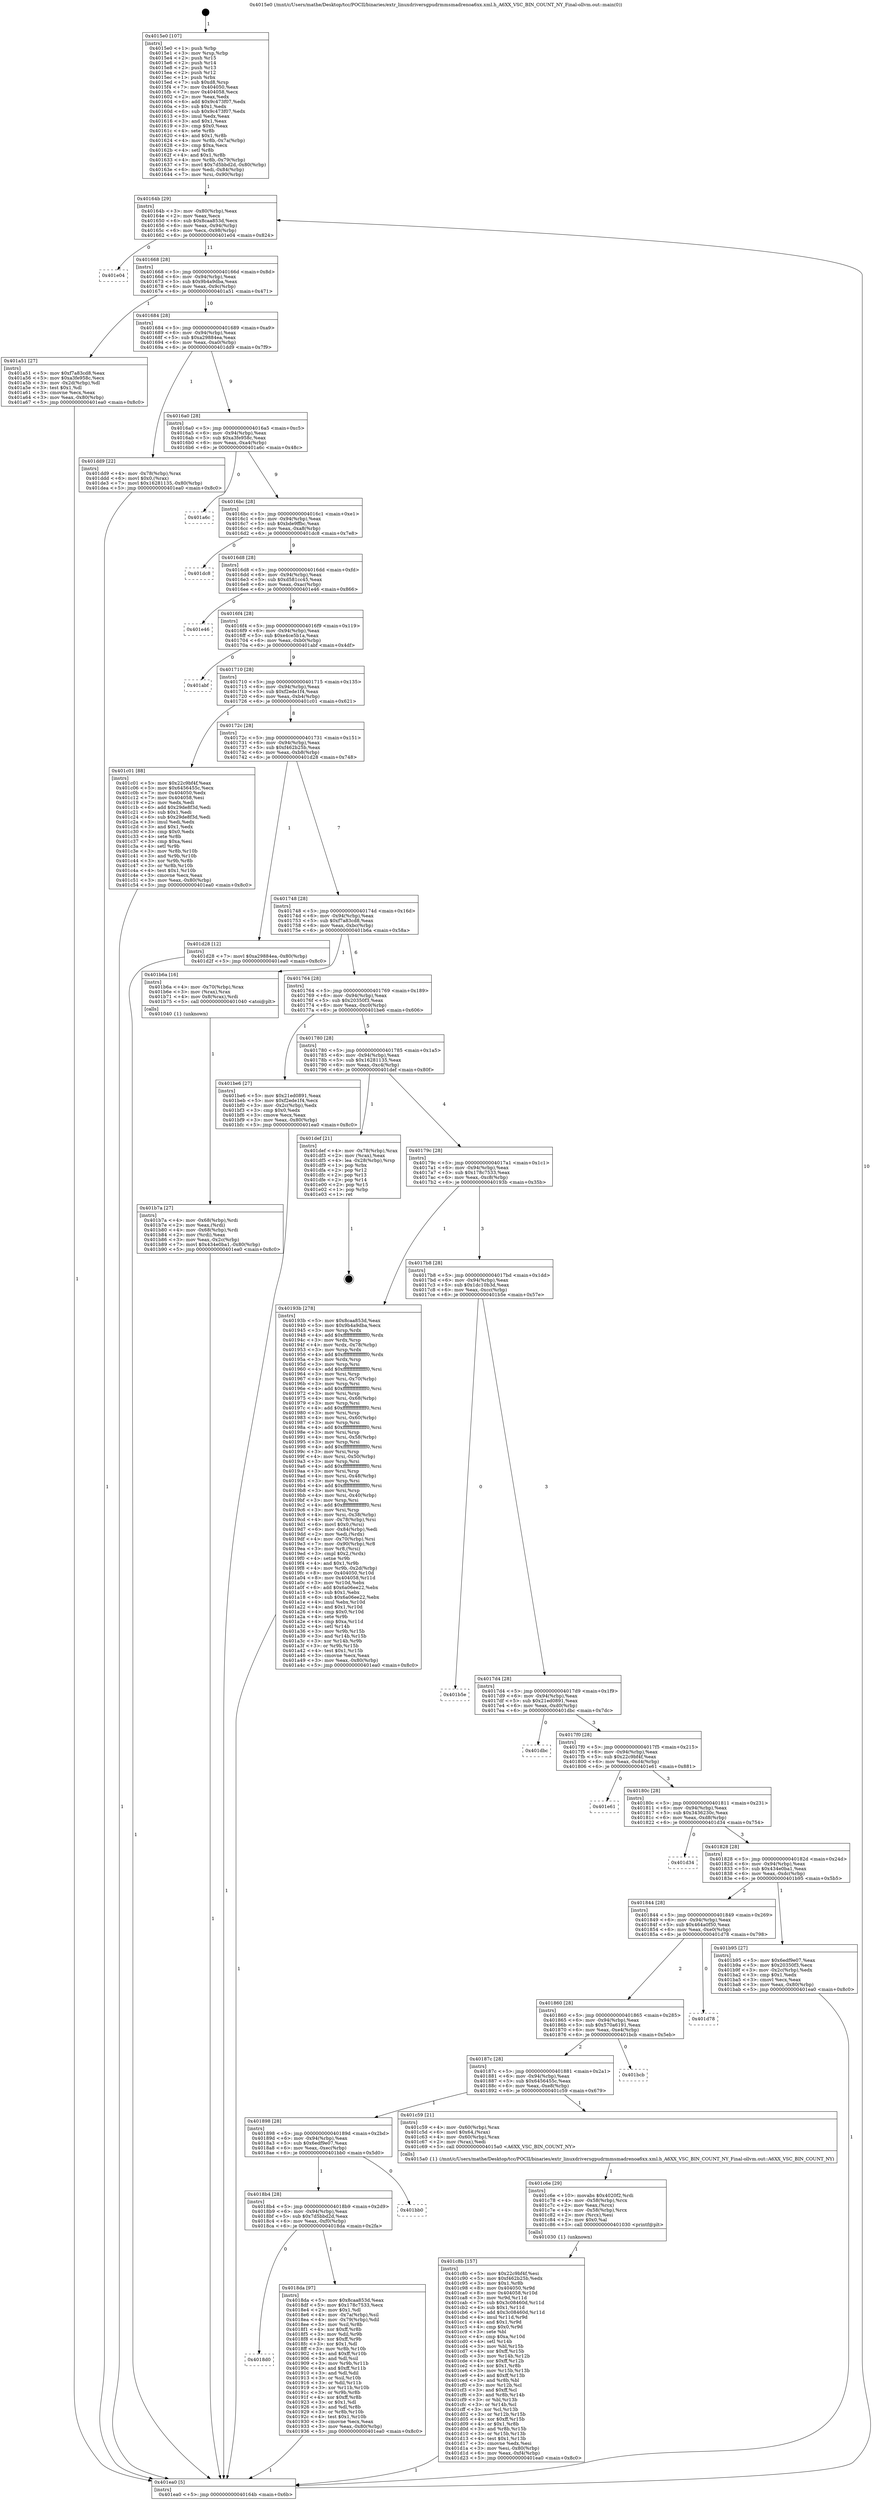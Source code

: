 digraph "0x4015e0" {
  label = "0x4015e0 (/mnt/c/Users/mathe/Desktop/tcc/POCII/binaries/extr_linuxdriversgpudrmmsmadrenoa6xx.xml.h_A6XX_VSC_BIN_COUNT_NY_Final-ollvm.out::main(0))"
  labelloc = "t"
  node[shape=record]

  Entry [label="",width=0.3,height=0.3,shape=circle,fillcolor=black,style=filled]
  "0x40164b" [label="{
     0x40164b [29]\l
     | [instrs]\l
     &nbsp;&nbsp;0x40164b \<+3\>: mov -0x80(%rbp),%eax\l
     &nbsp;&nbsp;0x40164e \<+2\>: mov %eax,%ecx\l
     &nbsp;&nbsp;0x401650 \<+6\>: sub $0x8caa853d,%ecx\l
     &nbsp;&nbsp;0x401656 \<+6\>: mov %eax,-0x94(%rbp)\l
     &nbsp;&nbsp;0x40165c \<+6\>: mov %ecx,-0x98(%rbp)\l
     &nbsp;&nbsp;0x401662 \<+6\>: je 0000000000401e04 \<main+0x824\>\l
  }"]
  "0x401e04" [label="{
     0x401e04\l
  }", style=dashed]
  "0x401668" [label="{
     0x401668 [28]\l
     | [instrs]\l
     &nbsp;&nbsp;0x401668 \<+5\>: jmp 000000000040166d \<main+0x8d\>\l
     &nbsp;&nbsp;0x40166d \<+6\>: mov -0x94(%rbp),%eax\l
     &nbsp;&nbsp;0x401673 \<+5\>: sub $0x9b4a9dba,%eax\l
     &nbsp;&nbsp;0x401678 \<+6\>: mov %eax,-0x9c(%rbp)\l
     &nbsp;&nbsp;0x40167e \<+6\>: je 0000000000401a51 \<main+0x471\>\l
  }"]
  Exit [label="",width=0.3,height=0.3,shape=circle,fillcolor=black,style=filled,peripheries=2]
  "0x401a51" [label="{
     0x401a51 [27]\l
     | [instrs]\l
     &nbsp;&nbsp;0x401a51 \<+5\>: mov $0xf7a83cd8,%eax\l
     &nbsp;&nbsp;0x401a56 \<+5\>: mov $0xa3fe958c,%ecx\l
     &nbsp;&nbsp;0x401a5b \<+3\>: mov -0x2d(%rbp),%dl\l
     &nbsp;&nbsp;0x401a5e \<+3\>: test $0x1,%dl\l
     &nbsp;&nbsp;0x401a61 \<+3\>: cmovne %ecx,%eax\l
     &nbsp;&nbsp;0x401a64 \<+3\>: mov %eax,-0x80(%rbp)\l
     &nbsp;&nbsp;0x401a67 \<+5\>: jmp 0000000000401ea0 \<main+0x8c0\>\l
  }"]
  "0x401684" [label="{
     0x401684 [28]\l
     | [instrs]\l
     &nbsp;&nbsp;0x401684 \<+5\>: jmp 0000000000401689 \<main+0xa9\>\l
     &nbsp;&nbsp;0x401689 \<+6\>: mov -0x94(%rbp),%eax\l
     &nbsp;&nbsp;0x40168f \<+5\>: sub $0xa29884ea,%eax\l
     &nbsp;&nbsp;0x401694 \<+6\>: mov %eax,-0xa0(%rbp)\l
     &nbsp;&nbsp;0x40169a \<+6\>: je 0000000000401dd9 \<main+0x7f9\>\l
  }"]
  "0x401c8b" [label="{
     0x401c8b [157]\l
     | [instrs]\l
     &nbsp;&nbsp;0x401c8b \<+5\>: mov $0x22c9bf4f,%esi\l
     &nbsp;&nbsp;0x401c90 \<+5\>: mov $0xf462b25b,%edx\l
     &nbsp;&nbsp;0x401c95 \<+3\>: mov $0x1,%r8b\l
     &nbsp;&nbsp;0x401c98 \<+8\>: mov 0x404050,%r9d\l
     &nbsp;&nbsp;0x401ca0 \<+8\>: mov 0x404058,%r10d\l
     &nbsp;&nbsp;0x401ca8 \<+3\>: mov %r9d,%r11d\l
     &nbsp;&nbsp;0x401cab \<+7\>: sub $0x3c08460d,%r11d\l
     &nbsp;&nbsp;0x401cb2 \<+4\>: sub $0x1,%r11d\l
     &nbsp;&nbsp;0x401cb6 \<+7\>: add $0x3c08460d,%r11d\l
     &nbsp;&nbsp;0x401cbd \<+4\>: imul %r11d,%r9d\l
     &nbsp;&nbsp;0x401cc1 \<+4\>: and $0x1,%r9d\l
     &nbsp;&nbsp;0x401cc5 \<+4\>: cmp $0x0,%r9d\l
     &nbsp;&nbsp;0x401cc9 \<+3\>: sete %bl\l
     &nbsp;&nbsp;0x401ccc \<+4\>: cmp $0xa,%r10d\l
     &nbsp;&nbsp;0x401cd0 \<+4\>: setl %r14b\l
     &nbsp;&nbsp;0x401cd4 \<+3\>: mov %bl,%r15b\l
     &nbsp;&nbsp;0x401cd7 \<+4\>: xor $0xff,%r15b\l
     &nbsp;&nbsp;0x401cdb \<+3\>: mov %r14b,%r12b\l
     &nbsp;&nbsp;0x401cde \<+4\>: xor $0xff,%r12b\l
     &nbsp;&nbsp;0x401ce2 \<+4\>: xor $0x1,%r8b\l
     &nbsp;&nbsp;0x401ce6 \<+3\>: mov %r15b,%r13b\l
     &nbsp;&nbsp;0x401ce9 \<+4\>: and $0xff,%r13b\l
     &nbsp;&nbsp;0x401ced \<+3\>: and %r8b,%bl\l
     &nbsp;&nbsp;0x401cf0 \<+3\>: mov %r12b,%cl\l
     &nbsp;&nbsp;0x401cf3 \<+3\>: and $0xff,%cl\l
     &nbsp;&nbsp;0x401cf6 \<+3\>: and %r8b,%r14b\l
     &nbsp;&nbsp;0x401cf9 \<+3\>: or %bl,%r13b\l
     &nbsp;&nbsp;0x401cfc \<+3\>: or %r14b,%cl\l
     &nbsp;&nbsp;0x401cff \<+3\>: xor %cl,%r13b\l
     &nbsp;&nbsp;0x401d02 \<+3\>: or %r12b,%r15b\l
     &nbsp;&nbsp;0x401d05 \<+4\>: xor $0xff,%r15b\l
     &nbsp;&nbsp;0x401d09 \<+4\>: or $0x1,%r8b\l
     &nbsp;&nbsp;0x401d0d \<+3\>: and %r8b,%r15b\l
     &nbsp;&nbsp;0x401d10 \<+3\>: or %r15b,%r13b\l
     &nbsp;&nbsp;0x401d13 \<+4\>: test $0x1,%r13b\l
     &nbsp;&nbsp;0x401d17 \<+3\>: cmovne %edx,%esi\l
     &nbsp;&nbsp;0x401d1a \<+3\>: mov %esi,-0x80(%rbp)\l
     &nbsp;&nbsp;0x401d1d \<+6\>: mov %eax,-0xf4(%rbp)\l
     &nbsp;&nbsp;0x401d23 \<+5\>: jmp 0000000000401ea0 \<main+0x8c0\>\l
  }"]
  "0x401dd9" [label="{
     0x401dd9 [22]\l
     | [instrs]\l
     &nbsp;&nbsp;0x401dd9 \<+4\>: mov -0x78(%rbp),%rax\l
     &nbsp;&nbsp;0x401ddd \<+6\>: movl $0x0,(%rax)\l
     &nbsp;&nbsp;0x401de3 \<+7\>: movl $0x16281135,-0x80(%rbp)\l
     &nbsp;&nbsp;0x401dea \<+5\>: jmp 0000000000401ea0 \<main+0x8c0\>\l
  }"]
  "0x4016a0" [label="{
     0x4016a0 [28]\l
     | [instrs]\l
     &nbsp;&nbsp;0x4016a0 \<+5\>: jmp 00000000004016a5 \<main+0xc5\>\l
     &nbsp;&nbsp;0x4016a5 \<+6\>: mov -0x94(%rbp),%eax\l
     &nbsp;&nbsp;0x4016ab \<+5\>: sub $0xa3fe958c,%eax\l
     &nbsp;&nbsp;0x4016b0 \<+6\>: mov %eax,-0xa4(%rbp)\l
     &nbsp;&nbsp;0x4016b6 \<+6\>: je 0000000000401a6c \<main+0x48c\>\l
  }"]
  "0x401c6e" [label="{
     0x401c6e [29]\l
     | [instrs]\l
     &nbsp;&nbsp;0x401c6e \<+10\>: movabs $0x4020f2,%rdi\l
     &nbsp;&nbsp;0x401c78 \<+4\>: mov -0x58(%rbp),%rcx\l
     &nbsp;&nbsp;0x401c7c \<+2\>: mov %eax,(%rcx)\l
     &nbsp;&nbsp;0x401c7e \<+4\>: mov -0x58(%rbp),%rcx\l
     &nbsp;&nbsp;0x401c82 \<+2\>: mov (%rcx),%esi\l
     &nbsp;&nbsp;0x401c84 \<+2\>: mov $0x0,%al\l
     &nbsp;&nbsp;0x401c86 \<+5\>: call 0000000000401030 \<printf@plt\>\l
     | [calls]\l
     &nbsp;&nbsp;0x401030 \{1\} (unknown)\l
  }"]
  "0x401a6c" [label="{
     0x401a6c\l
  }", style=dashed]
  "0x4016bc" [label="{
     0x4016bc [28]\l
     | [instrs]\l
     &nbsp;&nbsp;0x4016bc \<+5\>: jmp 00000000004016c1 \<main+0xe1\>\l
     &nbsp;&nbsp;0x4016c1 \<+6\>: mov -0x94(%rbp),%eax\l
     &nbsp;&nbsp;0x4016c7 \<+5\>: sub $0xbde9ffbc,%eax\l
     &nbsp;&nbsp;0x4016cc \<+6\>: mov %eax,-0xa8(%rbp)\l
     &nbsp;&nbsp;0x4016d2 \<+6\>: je 0000000000401dc8 \<main+0x7e8\>\l
  }"]
  "0x401b7a" [label="{
     0x401b7a [27]\l
     | [instrs]\l
     &nbsp;&nbsp;0x401b7a \<+4\>: mov -0x68(%rbp),%rdi\l
     &nbsp;&nbsp;0x401b7e \<+2\>: mov %eax,(%rdi)\l
     &nbsp;&nbsp;0x401b80 \<+4\>: mov -0x68(%rbp),%rdi\l
     &nbsp;&nbsp;0x401b84 \<+2\>: mov (%rdi),%eax\l
     &nbsp;&nbsp;0x401b86 \<+3\>: mov %eax,-0x2c(%rbp)\l
     &nbsp;&nbsp;0x401b89 \<+7\>: movl $0x434e0ba1,-0x80(%rbp)\l
     &nbsp;&nbsp;0x401b90 \<+5\>: jmp 0000000000401ea0 \<main+0x8c0\>\l
  }"]
  "0x401dc8" [label="{
     0x401dc8\l
  }", style=dashed]
  "0x4016d8" [label="{
     0x4016d8 [28]\l
     | [instrs]\l
     &nbsp;&nbsp;0x4016d8 \<+5\>: jmp 00000000004016dd \<main+0xfd\>\l
     &nbsp;&nbsp;0x4016dd \<+6\>: mov -0x94(%rbp),%eax\l
     &nbsp;&nbsp;0x4016e3 \<+5\>: sub $0xd581cc45,%eax\l
     &nbsp;&nbsp;0x4016e8 \<+6\>: mov %eax,-0xac(%rbp)\l
     &nbsp;&nbsp;0x4016ee \<+6\>: je 0000000000401e46 \<main+0x866\>\l
  }"]
  "0x4015e0" [label="{
     0x4015e0 [107]\l
     | [instrs]\l
     &nbsp;&nbsp;0x4015e0 \<+1\>: push %rbp\l
     &nbsp;&nbsp;0x4015e1 \<+3\>: mov %rsp,%rbp\l
     &nbsp;&nbsp;0x4015e4 \<+2\>: push %r15\l
     &nbsp;&nbsp;0x4015e6 \<+2\>: push %r14\l
     &nbsp;&nbsp;0x4015e8 \<+2\>: push %r13\l
     &nbsp;&nbsp;0x4015ea \<+2\>: push %r12\l
     &nbsp;&nbsp;0x4015ec \<+1\>: push %rbx\l
     &nbsp;&nbsp;0x4015ed \<+7\>: sub $0xd8,%rsp\l
     &nbsp;&nbsp;0x4015f4 \<+7\>: mov 0x404050,%eax\l
     &nbsp;&nbsp;0x4015fb \<+7\>: mov 0x404058,%ecx\l
     &nbsp;&nbsp;0x401602 \<+2\>: mov %eax,%edx\l
     &nbsp;&nbsp;0x401604 \<+6\>: add $0x9c473f07,%edx\l
     &nbsp;&nbsp;0x40160a \<+3\>: sub $0x1,%edx\l
     &nbsp;&nbsp;0x40160d \<+6\>: sub $0x9c473f07,%edx\l
     &nbsp;&nbsp;0x401613 \<+3\>: imul %edx,%eax\l
     &nbsp;&nbsp;0x401616 \<+3\>: and $0x1,%eax\l
     &nbsp;&nbsp;0x401619 \<+3\>: cmp $0x0,%eax\l
     &nbsp;&nbsp;0x40161c \<+4\>: sete %r8b\l
     &nbsp;&nbsp;0x401620 \<+4\>: and $0x1,%r8b\l
     &nbsp;&nbsp;0x401624 \<+4\>: mov %r8b,-0x7a(%rbp)\l
     &nbsp;&nbsp;0x401628 \<+3\>: cmp $0xa,%ecx\l
     &nbsp;&nbsp;0x40162b \<+4\>: setl %r8b\l
     &nbsp;&nbsp;0x40162f \<+4\>: and $0x1,%r8b\l
     &nbsp;&nbsp;0x401633 \<+4\>: mov %r8b,-0x79(%rbp)\l
     &nbsp;&nbsp;0x401637 \<+7\>: movl $0x7d5bbd2d,-0x80(%rbp)\l
     &nbsp;&nbsp;0x40163e \<+6\>: mov %edi,-0x84(%rbp)\l
     &nbsp;&nbsp;0x401644 \<+7\>: mov %rsi,-0x90(%rbp)\l
  }"]
  "0x401e46" [label="{
     0x401e46\l
  }", style=dashed]
  "0x4016f4" [label="{
     0x4016f4 [28]\l
     | [instrs]\l
     &nbsp;&nbsp;0x4016f4 \<+5\>: jmp 00000000004016f9 \<main+0x119\>\l
     &nbsp;&nbsp;0x4016f9 \<+6\>: mov -0x94(%rbp),%eax\l
     &nbsp;&nbsp;0x4016ff \<+5\>: sub $0xe4ce5b1a,%eax\l
     &nbsp;&nbsp;0x401704 \<+6\>: mov %eax,-0xb0(%rbp)\l
     &nbsp;&nbsp;0x40170a \<+6\>: je 0000000000401abf \<main+0x4df\>\l
  }"]
  "0x401ea0" [label="{
     0x401ea0 [5]\l
     | [instrs]\l
     &nbsp;&nbsp;0x401ea0 \<+5\>: jmp 000000000040164b \<main+0x6b\>\l
  }"]
  "0x401abf" [label="{
     0x401abf\l
  }", style=dashed]
  "0x401710" [label="{
     0x401710 [28]\l
     | [instrs]\l
     &nbsp;&nbsp;0x401710 \<+5\>: jmp 0000000000401715 \<main+0x135\>\l
     &nbsp;&nbsp;0x401715 \<+6\>: mov -0x94(%rbp),%eax\l
     &nbsp;&nbsp;0x40171b \<+5\>: sub $0xf2ede1f4,%eax\l
     &nbsp;&nbsp;0x401720 \<+6\>: mov %eax,-0xb4(%rbp)\l
     &nbsp;&nbsp;0x401726 \<+6\>: je 0000000000401c01 \<main+0x621\>\l
  }"]
  "0x4018d0" [label="{
     0x4018d0\l
  }", style=dashed]
  "0x401c01" [label="{
     0x401c01 [88]\l
     | [instrs]\l
     &nbsp;&nbsp;0x401c01 \<+5\>: mov $0x22c9bf4f,%eax\l
     &nbsp;&nbsp;0x401c06 \<+5\>: mov $0x6456455c,%ecx\l
     &nbsp;&nbsp;0x401c0b \<+7\>: mov 0x404050,%edx\l
     &nbsp;&nbsp;0x401c12 \<+7\>: mov 0x404058,%esi\l
     &nbsp;&nbsp;0x401c19 \<+2\>: mov %edx,%edi\l
     &nbsp;&nbsp;0x401c1b \<+6\>: add $0x29de8f3d,%edi\l
     &nbsp;&nbsp;0x401c21 \<+3\>: sub $0x1,%edi\l
     &nbsp;&nbsp;0x401c24 \<+6\>: sub $0x29de8f3d,%edi\l
     &nbsp;&nbsp;0x401c2a \<+3\>: imul %edi,%edx\l
     &nbsp;&nbsp;0x401c2d \<+3\>: and $0x1,%edx\l
     &nbsp;&nbsp;0x401c30 \<+3\>: cmp $0x0,%edx\l
     &nbsp;&nbsp;0x401c33 \<+4\>: sete %r8b\l
     &nbsp;&nbsp;0x401c37 \<+3\>: cmp $0xa,%esi\l
     &nbsp;&nbsp;0x401c3a \<+4\>: setl %r9b\l
     &nbsp;&nbsp;0x401c3e \<+3\>: mov %r8b,%r10b\l
     &nbsp;&nbsp;0x401c41 \<+3\>: and %r9b,%r10b\l
     &nbsp;&nbsp;0x401c44 \<+3\>: xor %r9b,%r8b\l
     &nbsp;&nbsp;0x401c47 \<+3\>: or %r8b,%r10b\l
     &nbsp;&nbsp;0x401c4a \<+4\>: test $0x1,%r10b\l
     &nbsp;&nbsp;0x401c4e \<+3\>: cmovne %ecx,%eax\l
     &nbsp;&nbsp;0x401c51 \<+3\>: mov %eax,-0x80(%rbp)\l
     &nbsp;&nbsp;0x401c54 \<+5\>: jmp 0000000000401ea0 \<main+0x8c0\>\l
  }"]
  "0x40172c" [label="{
     0x40172c [28]\l
     | [instrs]\l
     &nbsp;&nbsp;0x40172c \<+5\>: jmp 0000000000401731 \<main+0x151\>\l
     &nbsp;&nbsp;0x401731 \<+6\>: mov -0x94(%rbp),%eax\l
     &nbsp;&nbsp;0x401737 \<+5\>: sub $0xf462b25b,%eax\l
     &nbsp;&nbsp;0x40173c \<+6\>: mov %eax,-0xb8(%rbp)\l
     &nbsp;&nbsp;0x401742 \<+6\>: je 0000000000401d28 \<main+0x748\>\l
  }"]
  "0x4018da" [label="{
     0x4018da [97]\l
     | [instrs]\l
     &nbsp;&nbsp;0x4018da \<+5\>: mov $0x8caa853d,%eax\l
     &nbsp;&nbsp;0x4018df \<+5\>: mov $0x178c7533,%ecx\l
     &nbsp;&nbsp;0x4018e4 \<+2\>: mov $0x1,%dl\l
     &nbsp;&nbsp;0x4018e6 \<+4\>: mov -0x7a(%rbp),%sil\l
     &nbsp;&nbsp;0x4018ea \<+4\>: mov -0x79(%rbp),%dil\l
     &nbsp;&nbsp;0x4018ee \<+3\>: mov %sil,%r8b\l
     &nbsp;&nbsp;0x4018f1 \<+4\>: xor $0xff,%r8b\l
     &nbsp;&nbsp;0x4018f5 \<+3\>: mov %dil,%r9b\l
     &nbsp;&nbsp;0x4018f8 \<+4\>: xor $0xff,%r9b\l
     &nbsp;&nbsp;0x4018fc \<+3\>: xor $0x1,%dl\l
     &nbsp;&nbsp;0x4018ff \<+3\>: mov %r8b,%r10b\l
     &nbsp;&nbsp;0x401902 \<+4\>: and $0xff,%r10b\l
     &nbsp;&nbsp;0x401906 \<+3\>: and %dl,%sil\l
     &nbsp;&nbsp;0x401909 \<+3\>: mov %r9b,%r11b\l
     &nbsp;&nbsp;0x40190c \<+4\>: and $0xff,%r11b\l
     &nbsp;&nbsp;0x401910 \<+3\>: and %dl,%dil\l
     &nbsp;&nbsp;0x401913 \<+3\>: or %sil,%r10b\l
     &nbsp;&nbsp;0x401916 \<+3\>: or %dil,%r11b\l
     &nbsp;&nbsp;0x401919 \<+3\>: xor %r11b,%r10b\l
     &nbsp;&nbsp;0x40191c \<+3\>: or %r9b,%r8b\l
     &nbsp;&nbsp;0x40191f \<+4\>: xor $0xff,%r8b\l
     &nbsp;&nbsp;0x401923 \<+3\>: or $0x1,%dl\l
     &nbsp;&nbsp;0x401926 \<+3\>: and %dl,%r8b\l
     &nbsp;&nbsp;0x401929 \<+3\>: or %r8b,%r10b\l
     &nbsp;&nbsp;0x40192c \<+4\>: test $0x1,%r10b\l
     &nbsp;&nbsp;0x401930 \<+3\>: cmovne %ecx,%eax\l
     &nbsp;&nbsp;0x401933 \<+3\>: mov %eax,-0x80(%rbp)\l
     &nbsp;&nbsp;0x401936 \<+5\>: jmp 0000000000401ea0 \<main+0x8c0\>\l
  }"]
  "0x401d28" [label="{
     0x401d28 [12]\l
     | [instrs]\l
     &nbsp;&nbsp;0x401d28 \<+7\>: movl $0xa29884ea,-0x80(%rbp)\l
     &nbsp;&nbsp;0x401d2f \<+5\>: jmp 0000000000401ea0 \<main+0x8c0\>\l
  }"]
  "0x401748" [label="{
     0x401748 [28]\l
     | [instrs]\l
     &nbsp;&nbsp;0x401748 \<+5\>: jmp 000000000040174d \<main+0x16d\>\l
     &nbsp;&nbsp;0x40174d \<+6\>: mov -0x94(%rbp),%eax\l
     &nbsp;&nbsp;0x401753 \<+5\>: sub $0xf7a83cd8,%eax\l
     &nbsp;&nbsp;0x401758 \<+6\>: mov %eax,-0xbc(%rbp)\l
     &nbsp;&nbsp;0x40175e \<+6\>: je 0000000000401b6a \<main+0x58a\>\l
  }"]
  "0x4018b4" [label="{
     0x4018b4 [28]\l
     | [instrs]\l
     &nbsp;&nbsp;0x4018b4 \<+5\>: jmp 00000000004018b9 \<main+0x2d9\>\l
     &nbsp;&nbsp;0x4018b9 \<+6\>: mov -0x94(%rbp),%eax\l
     &nbsp;&nbsp;0x4018bf \<+5\>: sub $0x7d5bbd2d,%eax\l
     &nbsp;&nbsp;0x4018c4 \<+6\>: mov %eax,-0xf0(%rbp)\l
     &nbsp;&nbsp;0x4018ca \<+6\>: je 00000000004018da \<main+0x2fa\>\l
  }"]
  "0x401b6a" [label="{
     0x401b6a [16]\l
     | [instrs]\l
     &nbsp;&nbsp;0x401b6a \<+4\>: mov -0x70(%rbp),%rax\l
     &nbsp;&nbsp;0x401b6e \<+3\>: mov (%rax),%rax\l
     &nbsp;&nbsp;0x401b71 \<+4\>: mov 0x8(%rax),%rdi\l
     &nbsp;&nbsp;0x401b75 \<+5\>: call 0000000000401040 \<atoi@plt\>\l
     | [calls]\l
     &nbsp;&nbsp;0x401040 \{1\} (unknown)\l
  }"]
  "0x401764" [label="{
     0x401764 [28]\l
     | [instrs]\l
     &nbsp;&nbsp;0x401764 \<+5\>: jmp 0000000000401769 \<main+0x189\>\l
     &nbsp;&nbsp;0x401769 \<+6\>: mov -0x94(%rbp),%eax\l
     &nbsp;&nbsp;0x40176f \<+5\>: sub $0x20350f3,%eax\l
     &nbsp;&nbsp;0x401774 \<+6\>: mov %eax,-0xc0(%rbp)\l
     &nbsp;&nbsp;0x40177a \<+6\>: je 0000000000401be6 \<main+0x606\>\l
  }"]
  "0x401bb0" [label="{
     0x401bb0\l
  }", style=dashed]
  "0x401be6" [label="{
     0x401be6 [27]\l
     | [instrs]\l
     &nbsp;&nbsp;0x401be6 \<+5\>: mov $0x21ed0891,%eax\l
     &nbsp;&nbsp;0x401beb \<+5\>: mov $0xf2ede1f4,%ecx\l
     &nbsp;&nbsp;0x401bf0 \<+3\>: mov -0x2c(%rbp),%edx\l
     &nbsp;&nbsp;0x401bf3 \<+3\>: cmp $0x0,%edx\l
     &nbsp;&nbsp;0x401bf6 \<+3\>: cmove %ecx,%eax\l
     &nbsp;&nbsp;0x401bf9 \<+3\>: mov %eax,-0x80(%rbp)\l
     &nbsp;&nbsp;0x401bfc \<+5\>: jmp 0000000000401ea0 \<main+0x8c0\>\l
  }"]
  "0x401780" [label="{
     0x401780 [28]\l
     | [instrs]\l
     &nbsp;&nbsp;0x401780 \<+5\>: jmp 0000000000401785 \<main+0x1a5\>\l
     &nbsp;&nbsp;0x401785 \<+6\>: mov -0x94(%rbp),%eax\l
     &nbsp;&nbsp;0x40178b \<+5\>: sub $0x16281135,%eax\l
     &nbsp;&nbsp;0x401790 \<+6\>: mov %eax,-0xc4(%rbp)\l
     &nbsp;&nbsp;0x401796 \<+6\>: je 0000000000401def \<main+0x80f\>\l
  }"]
  "0x401898" [label="{
     0x401898 [28]\l
     | [instrs]\l
     &nbsp;&nbsp;0x401898 \<+5\>: jmp 000000000040189d \<main+0x2bd\>\l
     &nbsp;&nbsp;0x40189d \<+6\>: mov -0x94(%rbp),%eax\l
     &nbsp;&nbsp;0x4018a3 \<+5\>: sub $0x6edf9e07,%eax\l
     &nbsp;&nbsp;0x4018a8 \<+6\>: mov %eax,-0xec(%rbp)\l
     &nbsp;&nbsp;0x4018ae \<+6\>: je 0000000000401bb0 \<main+0x5d0\>\l
  }"]
  "0x401def" [label="{
     0x401def [21]\l
     | [instrs]\l
     &nbsp;&nbsp;0x401def \<+4\>: mov -0x78(%rbp),%rax\l
     &nbsp;&nbsp;0x401df3 \<+2\>: mov (%rax),%eax\l
     &nbsp;&nbsp;0x401df5 \<+4\>: lea -0x28(%rbp),%rsp\l
     &nbsp;&nbsp;0x401df9 \<+1\>: pop %rbx\l
     &nbsp;&nbsp;0x401dfa \<+2\>: pop %r12\l
     &nbsp;&nbsp;0x401dfc \<+2\>: pop %r13\l
     &nbsp;&nbsp;0x401dfe \<+2\>: pop %r14\l
     &nbsp;&nbsp;0x401e00 \<+2\>: pop %r15\l
     &nbsp;&nbsp;0x401e02 \<+1\>: pop %rbp\l
     &nbsp;&nbsp;0x401e03 \<+1\>: ret\l
  }"]
  "0x40179c" [label="{
     0x40179c [28]\l
     | [instrs]\l
     &nbsp;&nbsp;0x40179c \<+5\>: jmp 00000000004017a1 \<main+0x1c1\>\l
     &nbsp;&nbsp;0x4017a1 \<+6\>: mov -0x94(%rbp),%eax\l
     &nbsp;&nbsp;0x4017a7 \<+5\>: sub $0x178c7533,%eax\l
     &nbsp;&nbsp;0x4017ac \<+6\>: mov %eax,-0xc8(%rbp)\l
     &nbsp;&nbsp;0x4017b2 \<+6\>: je 000000000040193b \<main+0x35b\>\l
  }"]
  "0x401c59" [label="{
     0x401c59 [21]\l
     | [instrs]\l
     &nbsp;&nbsp;0x401c59 \<+4\>: mov -0x60(%rbp),%rax\l
     &nbsp;&nbsp;0x401c5d \<+6\>: movl $0x64,(%rax)\l
     &nbsp;&nbsp;0x401c63 \<+4\>: mov -0x60(%rbp),%rax\l
     &nbsp;&nbsp;0x401c67 \<+2\>: mov (%rax),%edi\l
     &nbsp;&nbsp;0x401c69 \<+5\>: call 00000000004015a0 \<A6XX_VSC_BIN_COUNT_NY\>\l
     | [calls]\l
     &nbsp;&nbsp;0x4015a0 \{1\} (/mnt/c/Users/mathe/Desktop/tcc/POCII/binaries/extr_linuxdriversgpudrmmsmadrenoa6xx.xml.h_A6XX_VSC_BIN_COUNT_NY_Final-ollvm.out::A6XX_VSC_BIN_COUNT_NY)\l
  }"]
  "0x40193b" [label="{
     0x40193b [278]\l
     | [instrs]\l
     &nbsp;&nbsp;0x40193b \<+5\>: mov $0x8caa853d,%eax\l
     &nbsp;&nbsp;0x401940 \<+5\>: mov $0x9b4a9dba,%ecx\l
     &nbsp;&nbsp;0x401945 \<+3\>: mov %rsp,%rdx\l
     &nbsp;&nbsp;0x401948 \<+4\>: add $0xfffffffffffffff0,%rdx\l
     &nbsp;&nbsp;0x40194c \<+3\>: mov %rdx,%rsp\l
     &nbsp;&nbsp;0x40194f \<+4\>: mov %rdx,-0x78(%rbp)\l
     &nbsp;&nbsp;0x401953 \<+3\>: mov %rsp,%rdx\l
     &nbsp;&nbsp;0x401956 \<+4\>: add $0xfffffffffffffff0,%rdx\l
     &nbsp;&nbsp;0x40195a \<+3\>: mov %rdx,%rsp\l
     &nbsp;&nbsp;0x40195d \<+3\>: mov %rsp,%rsi\l
     &nbsp;&nbsp;0x401960 \<+4\>: add $0xfffffffffffffff0,%rsi\l
     &nbsp;&nbsp;0x401964 \<+3\>: mov %rsi,%rsp\l
     &nbsp;&nbsp;0x401967 \<+4\>: mov %rsi,-0x70(%rbp)\l
     &nbsp;&nbsp;0x40196b \<+3\>: mov %rsp,%rsi\l
     &nbsp;&nbsp;0x40196e \<+4\>: add $0xfffffffffffffff0,%rsi\l
     &nbsp;&nbsp;0x401972 \<+3\>: mov %rsi,%rsp\l
     &nbsp;&nbsp;0x401975 \<+4\>: mov %rsi,-0x68(%rbp)\l
     &nbsp;&nbsp;0x401979 \<+3\>: mov %rsp,%rsi\l
     &nbsp;&nbsp;0x40197c \<+4\>: add $0xfffffffffffffff0,%rsi\l
     &nbsp;&nbsp;0x401980 \<+3\>: mov %rsi,%rsp\l
     &nbsp;&nbsp;0x401983 \<+4\>: mov %rsi,-0x60(%rbp)\l
     &nbsp;&nbsp;0x401987 \<+3\>: mov %rsp,%rsi\l
     &nbsp;&nbsp;0x40198a \<+4\>: add $0xfffffffffffffff0,%rsi\l
     &nbsp;&nbsp;0x40198e \<+3\>: mov %rsi,%rsp\l
     &nbsp;&nbsp;0x401991 \<+4\>: mov %rsi,-0x58(%rbp)\l
     &nbsp;&nbsp;0x401995 \<+3\>: mov %rsp,%rsi\l
     &nbsp;&nbsp;0x401998 \<+4\>: add $0xfffffffffffffff0,%rsi\l
     &nbsp;&nbsp;0x40199c \<+3\>: mov %rsi,%rsp\l
     &nbsp;&nbsp;0x40199f \<+4\>: mov %rsi,-0x50(%rbp)\l
     &nbsp;&nbsp;0x4019a3 \<+3\>: mov %rsp,%rsi\l
     &nbsp;&nbsp;0x4019a6 \<+4\>: add $0xfffffffffffffff0,%rsi\l
     &nbsp;&nbsp;0x4019aa \<+3\>: mov %rsi,%rsp\l
     &nbsp;&nbsp;0x4019ad \<+4\>: mov %rsi,-0x48(%rbp)\l
     &nbsp;&nbsp;0x4019b1 \<+3\>: mov %rsp,%rsi\l
     &nbsp;&nbsp;0x4019b4 \<+4\>: add $0xfffffffffffffff0,%rsi\l
     &nbsp;&nbsp;0x4019b8 \<+3\>: mov %rsi,%rsp\l
     &nbsp;&nbsp;0x4019bb \<+4\>: mov %rsi,-0x40(%rbp)\l
     &nbsp;&nbsp;0x4019bf \<+3\>: mov %rsp,%rsi\l
     &nbsp;&nbsp;0x4019c2 \<+4\>: add $0xfffffffffffffff0,%rsi\l
     &nbsp;&nbsp;0x4019c6 \<+3\>: mov %rsi,%rsp\l
     &nbsp;&nbsp;0x4019c9 \<+4\>: mov %rsi,-0x38(%rbp)\l
     &nbsp;&nbsp;0x4019cd \<+4\>: mov -0x78(%rbp),%rsi\l
     &nbsp;&nbsp;0x4019d1 \<+6\>: movl $0x0,(%rsi)\l
     &nbsp;&nbsp;0x4019d7 \<+6\>: mov -0x84(%rbp),%edi\l
     &nbsp;&nbsp;0x4019dd \<+2\>: mov %edi,(%rdx)\l
     &nbsp;&nbsp;0x4019df \<+4\>: mov -0x70(%rbp),%rsi\l
     &nbsp;&nbsp;0x4019e3 \<+7\>: mov -0x90(%rbp),%r8\l
     &nbsp;&nbsp;0x4019ea \<+3\>: mov %r8,(%rsi)\l
     &nbsp;&nbsp;0x4019ed \<+3\>: cmpl $0x2,(%rdx)\l
     &nbsp;&nbsp;0x4019f0 \<+4\>: setne %r9b\l
     &nbsp;&nbsp;0x4019f4 \<+4\>: and $0x1,%r9b\l
     &nbsp;&nbsp;0x4019f8 \<+4\>: mov %r9b,-0x2d(%rbp)\l
     &nbsp;&nbsp;0x4019fc \<+8\>: mov 0x404050,%r10d\l
     &nbsp;&nbsp;0x401a04 \<+8\>: mov 0x404058,%r11d\l
     &nbsp;&nbsp;0x401a0c \<+3\>: mov %r10d,%ebx\l
     &nbsp;&nbsp;0x401a0f \<+6\>: add $0x6a06ee22,%ebx\l
     &nbsp;&nbsp;0x401a15 \<+3\>: sub $0x1,%ebx\l
     &nbsp;&nbsp;0x401a18 \<+6\>: sub $0x6a06ee22,%ebx\l
     &nbsp;&nbsp;0x401a1e \<+4\>: imul %ebx,%r10d\l
     &nbsp;&nbsp;0x401a22 \<+4\>: and $0x1,%r10d\l
     &nbsp;&nbsp;0x401a26 \<+4\>: cmp $0x0,%r10d\l
     &nbsp;&nbsp;0x401a2a \<+4\>: sete %r9b\l
     &nbsp;&nbsp;0x401a2e \<+4\>: cmp $0xa,%r11d\l
     &nbsp;&nbsp;0x401a32 \<+4\>: setl %r14b\l
     &nbsp;&nbsp;0x401a36 \<+3\>: mov %r9b,%r15b\l
     &nbsp;&nbsp;0x401a39 \<+3\>: and %r14b,%r15b\l
     &nbsp;&nbsp;0x401a3c \<+3\>: xor %r14b,%r9b\l
     &nbsp;&nbsp;0x401a3f \<+3\>: or %r9b,%r15b\l
     &nbsp;&nbsp;0x401a42 \<+4\>: test $0x1,%r15b\l
     &nbsp;&nbsp;0x401a46 \<+3\>: cmovne %ecx,%eax\l
     &nbsp;&nbsp;0x401a49 \<+3\>: mov %eax,-0x80(%rbp)\l
     &nbsp;&nbsp;0x401a4c \<+5\>: jmp 0000000000401ea0 \<main+0x8c0\>\l
  }"]
  "0x4017b8" [label="{
     0x4017b8 [28]\l
     | [instrs]\l
     &nbsp;&nbsp;0x4017b8 \<+5\>: jmp 00000000004017bd \<main+0x1dd\>\l
     &nbsp;&nbsp;0x4017bd \<+6\>: mov -0x94(%rbp),%eax\l
     &nbsp;&nbsp;0x4017c3 \<+5\>: sub $0x1dc10b3d,%eax\l
     &nbsp;&nbsp;0x4017c8 \<+6\>: mov %eax,-0xcc(%rbp)\l
     &nbsp;&nbsp;0x4017ce \<+6\>: je 0000000000401b5e \<main+0x57e\>\l
  }"]
  "0x40187c" [label="{
     0x40187c [28]\l
     | [instrs]\l
     &nbsp;&nbsp;0x40187c \<+5\>: jmp 0000000000401881 \<main+0x2a1\>\l
     &nbsp;&nbsp;0x401881 \<+6\>: mov -0x94(%rbp),%eax\l
     &nbsp;&nbsp;0x401887 \<+5\>: sub $0x6456455c,%eax\l
     &nbsp;&nbsp;0x40188c \<+6\>: mov %eax,-0xe8(%rbp)\l
     &nbsp;&nbsp;0x401892 \<+6\>: je 0000000000401c59 \<main+0x679\>\l
  }"]
  "0x401b5e" [label="{
     0x401b5e\l
  }", style=dashed]
  "0x4017d4" [label="{
     0x4017d4 [28]\l
     | [instrs]\l
     &nbsp;&nbsp;0x4017d4 \<+5\>: jmp 00000000004017d9 \<main+0x1f9\>\l
     &nbsp;&nbsp;0x4017d9 \<+6\>: mov -0x94(%rbp),%eax\l
     &nbsp;&nbsp;0x4017df \<+5\>: sub $0x21ed0891,%eax\l
     &nbsp;&nbsp;0x4017e4 \<+6\>: mov %eax,-0xd0(%rbp)\l
     &nbsp;&nbsp;0x4017ea \<+6\>: je 0000000000401dbc \<main+0x7dc\>\l
  }"]
  "0x401bcb" [label="{
     0x401bcb\l
  }", style=dashed]
  "0x401dbc" [label="{
     0x401dbc\l
  }", style=dashed]
  "0x4017f0" [label="{
     0x4017f0 [28]\l
     | [instrs]\l
     &nbsp;&nbsp;0x4017f0 \<+5\>: jmp 00000000004017f5 \<main+0x215\>\l
     &nbsp;&nbsp;0x4017f5 \<+6\>: mov -0x94(%rbp),%eax\l
     &nbsp;&nbsp;0x4017fb \<+5\>: sub $0x22c9bf4f,%eax\l
     &nbsp;&nbsp;0x401800 \<+6\>: mov %eax,-0xd4(%rbp)\l
     &nbsp;&nbsp;0x401806 \<+6\>: je 0000000000401e61 \<main+0x881\>\l
  }"]
  "0x401860" [label="{
     0x401860 [28]\l
     | [instrs]\l
     &nbsp;&nbsp;0x401860 \<+5\>: jmp 0000000000401865 \<main+0x285\>\l
     &nbsp;&nbsp;0x401865 \<+6\>: mov -0x94(%rbp),%eax\l
     &nbsp;&nbsp;0x40186b \<+5\>: sub $0x570a6191,%eax\l
     &nbsp;&nbsp;0x401870 \<+6\>: mov %eax,-0xe4(%rbp)\l
     &nbsp;&nbsp;0x401876 \<+6\>: je 0000000000401bcb \<main+0x5eb\>\l
  }"]
  "0x401e61" [label="{
     0x401e61\l
  }", style=dashed]
  "0x40180c" [label="{
     0x40180c [28]\l
     | [instrs]\l
     &nbsp;&nbsp;0x40180c \<+5\>: jmp 0000000000401811 \<main+0x231\>\l
     &nbsp;&nbsp;0x401811 \<+6\>: mov -0x94(%rbp),%eax\l
     &nbsp;&nbsp;0x401817 \<+5\>: sub $0x3436230c,%eax\l
     &nbsp;&nbsp;0x40181c \<+6\>: mov %eax,-0xd8(%rbp)\l
     &nbsp;&nbsp;0x401822 \<+6\>: je 0000000000401d34 \<main+0x754\>\l
  }"]
  "0x401d78" [label="{
     0x401d78\l
  }", style=dashed]
  "0x401d34" [label="{
     0x401d34\l
  }", style=dashed]
  "0x401828" [label="{
     0x401828 [28]\l
     | [instrs]\l
     &nbsp;&nbsp;0x401828 \<+5\>: jmp 000000000040182d \<main+0x24d\>\l
     &nbsp;&nbsp;0x40182d \<+6\>: mov -0x94(%rbp),%eax\l
     &nbsp;&nbsp;0x401833 \<+5\>: sub $0x434e0ba1,%eax\l
     &nbsp;&nbsp;0x401838 \<+6\>: mov %eax,-0xdc(%rbp)\l
     &nbsp;&nbsp;0x40183e \<+6\>: je 0000000000401b95 \<main+0x5b5\>\l
  }"]
  "0x401844" [label="{
     0x401844 [28]\l
     | [instrs]\l
     &nbsp;&nbsp;0x401844 \<+5\>: jmp 0000000000401849 \<main+0x269\>\l
     &nbsp;&nbsp;0x401849 \<+6\>: mov -0x94(%rbp),%eax\l
     &nbsp;&nbsp;0x40184f \<+5\>: sub $0x464a0f50,%eax\l
     &nbsp;&nbsp;0x401854 \<+6\>: mov %eax,-0xe0(%rbp)\l
     &nbsp;&nbsp;0x40185a \<+6\>: je 0000000000401d78 \<main+0x798\>\l
  }"]
  "0x401b95" [label="{
     0x401b95 [27]\l
     | [instrs]\l
     &nbsp;&nbsp;0x401b95 \<+5\>: mov $0x6edf9e07,%eax\l
     &nbsp;&nbsp;0x401b9a \<+5\>: mov $0x20350f3,%ecx\l
     &nbsp;&nbsp;0x401b9f \<+3\>: mov -0x2c(%rbp),%edx\l
     &nbsp;&nbsp;0x401ba2 \<+3\>: cmp $0x1,%edx\l
     &nbsp;&nbsp;0x401ba5 \<+3\>: cmovl %ecx,%eax\l
     &nbsp;&nbsp;0x401ba8 \<+3\>: mov %eax,-0x80(%rbp)\l
     &nbsp;&nbsp;0x401bab \<+5\>: jmp 0000000000401ea0 \<main+0x8c0\>\l
  }"]
  Entry -> "0x4015e0" [label=" 1"]
  "0x40164b" -> "0x401e04" [label=" 0"]
  "0x40164b" -> "0x401668" [label=" 11"]
  "0x401def" -> Exit [label=" 1"]
  "0x401668" -> "0x401a51" [label=" 1"]
  "0x401668" -> "0x401684" [label=" 10"]
  "0x401dd9" -> "0x401ea0" [label=" 1"]
  "0x401684" -> "0x401dd9" [label=" 1"]
  "0x401684" -> "0x4016a0" [label=" 9"]
  "0x401d28" -> "0x401ea0" [label=" 1"]
  "0x4016a0" -> "0x401a6c" [label=" 0"]
  "0x4016a0" -> "0x4016bc" [label=" 9"]
  "0x401c8b" -> "0x401ea0" [label=" 1"]
  "0x4016bc" -> "0x401dc8" [label=" 0"]
  "0x4016bc" -> "0x4016d8" [label=" 9"]
  "0x401c6e" -> "0x401c8b" [label=" 1"]
  "0x4016d8" -> "0x401e46" [label=" 0"]
  "0x4016d8" -> "0x4016f4" [label=" 9"]
  "0x401c01" -> "0x401ea0" [label=" 1"]
  "0x4016f4" -> "0x401abf" [label=" 0"]
  "0x4016f4" -> "0x401710" [label=" 9"]
  "0x401be6" -> "0x401ea0" [label=" 1"]
  "0x401710" -> "0x401c01" [label=" 1"]
  "0x401710" -> "0x40172c" [label=" 8"]
  "0x401b95" -> "0x401ea0" [label=" 1"]
  "0x40172c" -> "0x401d28" [label=" 1"]
  "0x40172c" -> "0x401748" [label=" 7"]
  "0x401b7a" -> "0x401ea0" [label=" 1"]
  "0x401748" -> "0x401b6a" [label=" 1"]
  "0x401748" -> "0x401764" [label=" 6"]
  "0x401a51" -> "0x401ea0" [label=" 1"]
  "0x401764" -> "0x401be6" [label=" 1"]
  "0x401764" -> "0x401780" [label=" 5"]
  "0x40193b" -> "0x401ea0" [label=" 1"]
  "0x401780" -> "0x401def" [label=" 1"]
  "0x401780" -> "0x40179c" [label=" 4"]
  "0x401ea0" -> "0x40164b" [label=" 10"]
  "0x40179c" -> "0x40193b" [label=" 1"]
  "0x40179c" -> "0x4017b8" [label=" 3"]
  "0x4015e0" -> "0x40164b" [label=" 1"]
  "0x4017b8" -> "0x401b5e" [label=" 0"]
  "0x4017b8" -> "0x4017d4" [label=" 3"]
  "0x4018b4" -> "0x4018d0" [label=" 0"]
  "0x4017d4" -> "0x401dbc" [label=" 0"]
  "0x4017d4" -> "0x4017f0" [label=" 3"]
  "0x4018b4" -> "0x4018da" [label=" 1"]
  "0x4017f0" -> "0x401e61" [label=" 0"]
  "0x4017f0" -> "0x40180c" [label=" 3"]
  "0x401898" -> "0x4018b4" [label=" 1"]
  "0x40180c" -> "0x401d34" [label=" 0"]
  "0x40180c" -> "0x401828" [label=" 3"]
  "0x401898" -> "0x401bb0" [label=" 0"]
  "0x401828" -> "0x401b95" [label=" 1"]
  "0x401828" -> "0x401844" [label=" 2"]
  "0x401c59" -> "0x401c6e" [label=" 1"]
  "0x401844" -> "0x401d78" [label=" 0"]
  "0x401844" -> "0x401860" [label=" 2"]
  "0x401b6a" -> "0x401b7a" [label=" 1"]
  "0x401860" -> "0x401bcb" [label=" 0"]
  "0x401860" -> "0x40187c" [label=" 2"]
  "0x4018da" -> "0x401ea0" [label=" 1"]
  "0x40187c" -> "0x401c59" [label=" 1"]
  "0x40187c" -> "0x401898" [label=" 1"]
}
